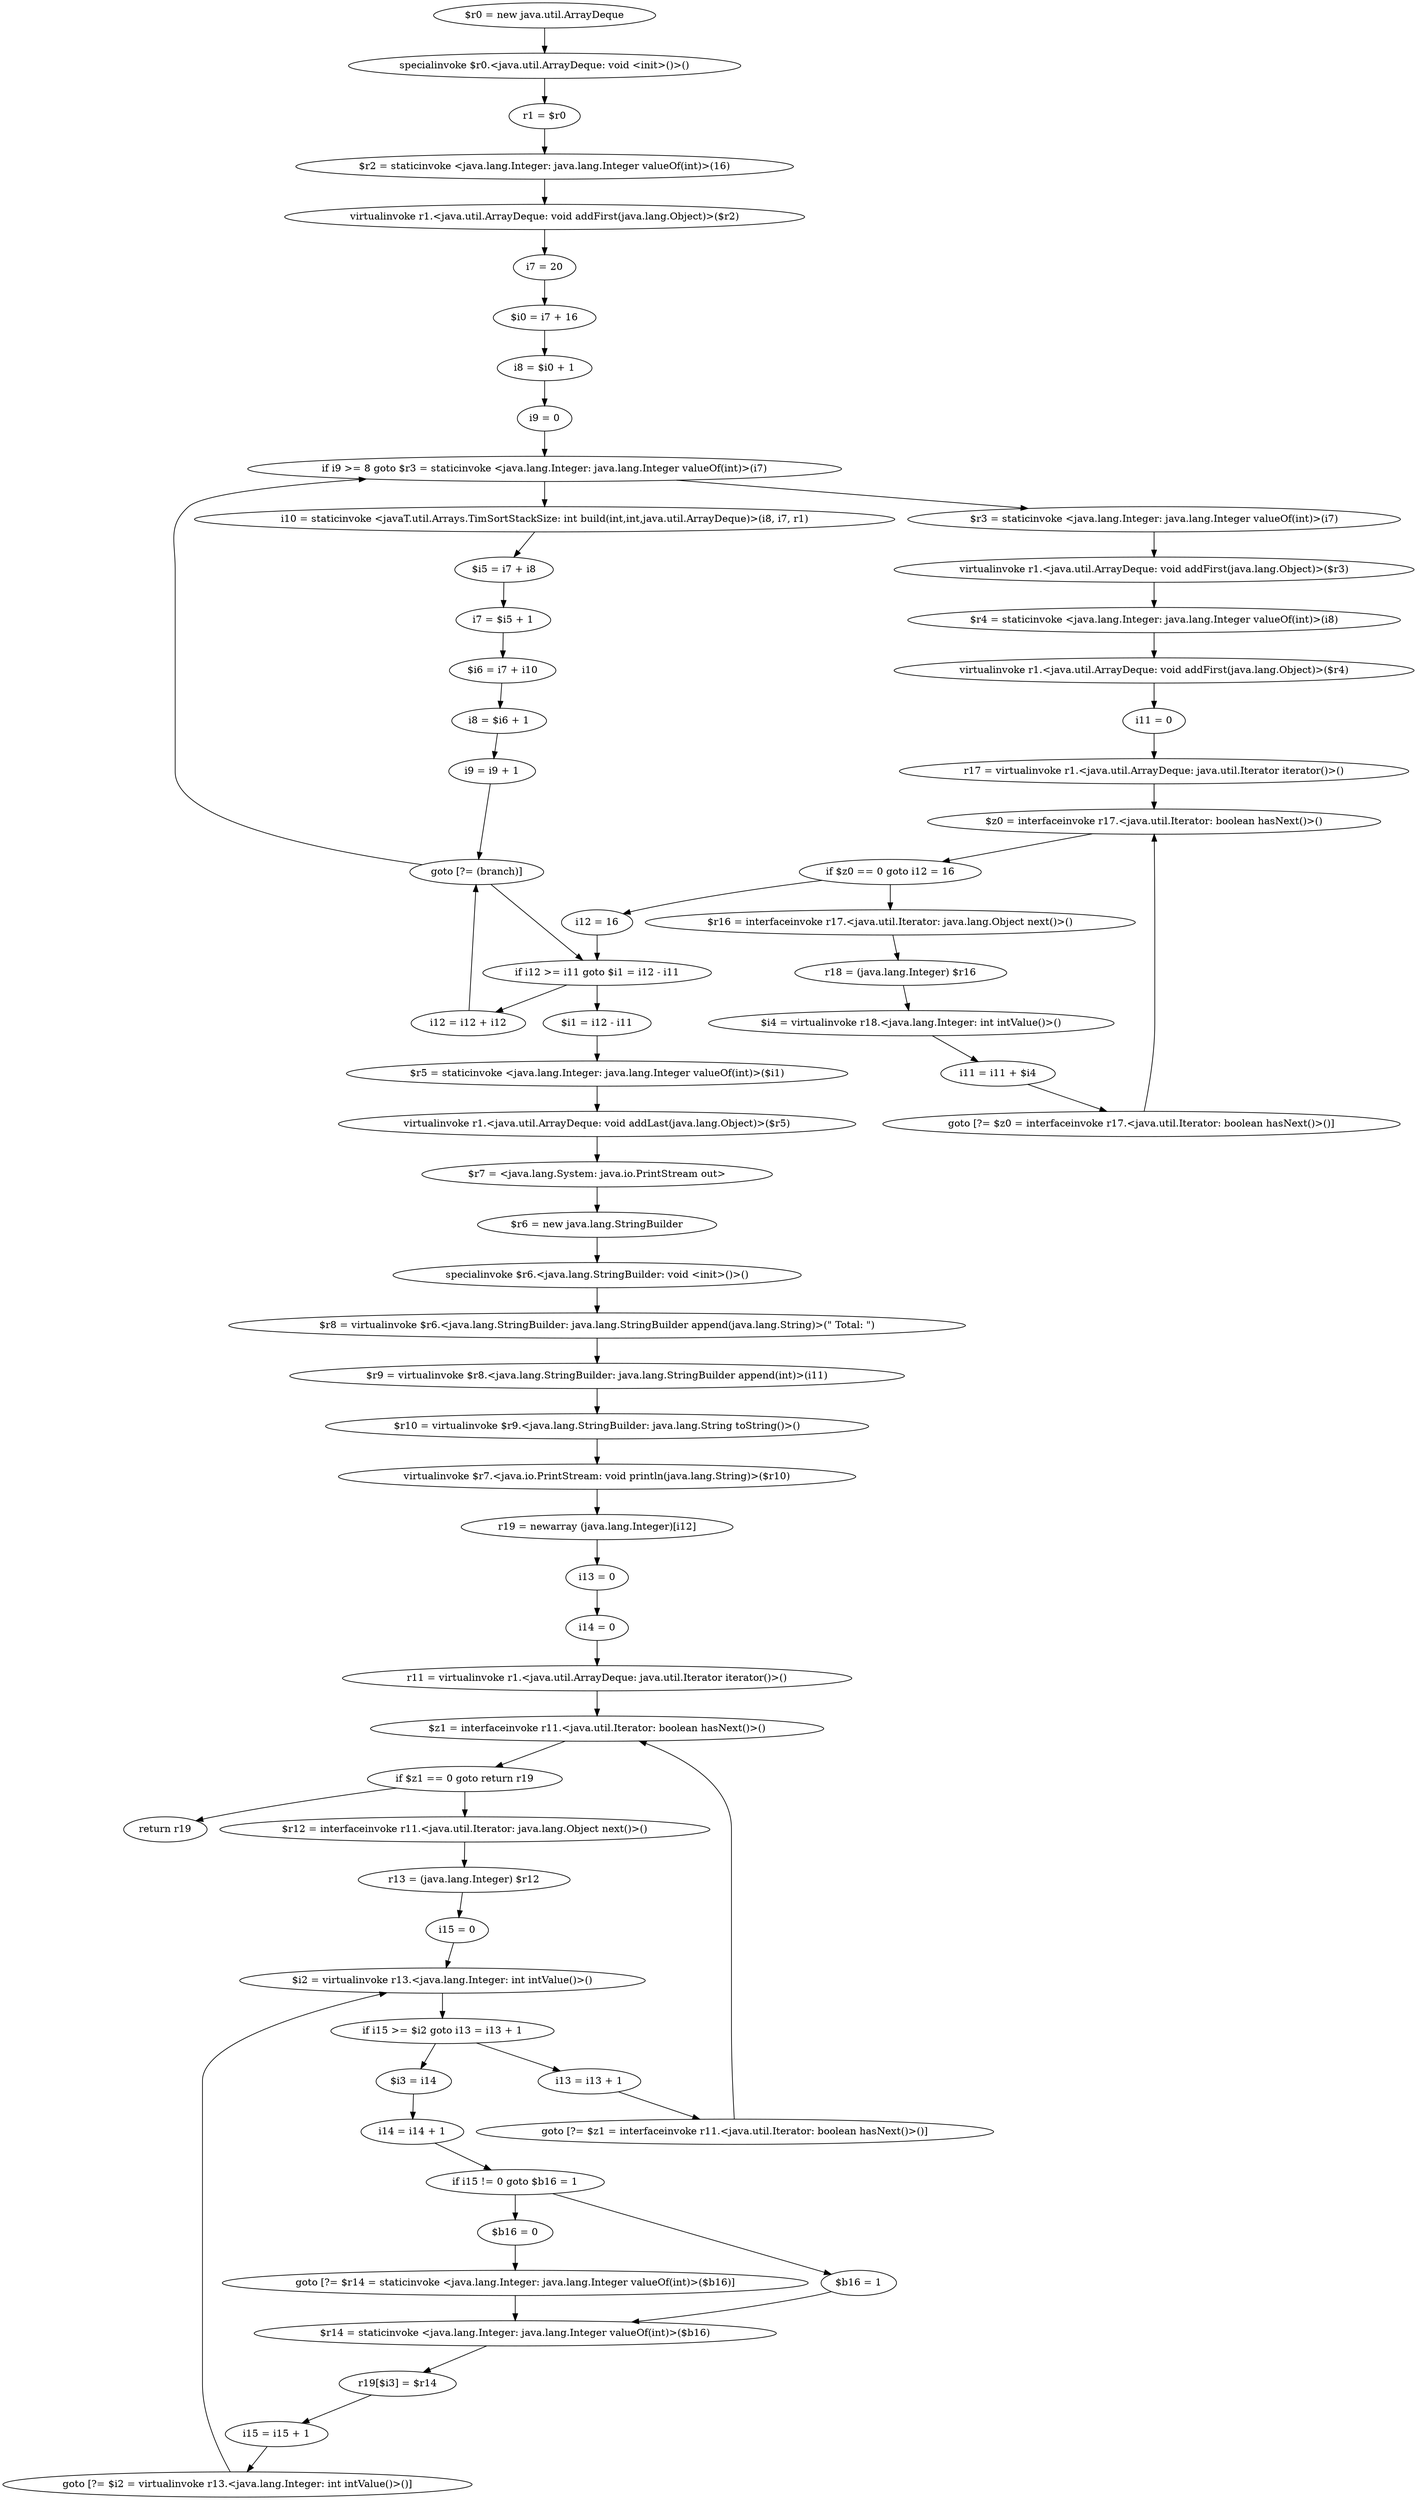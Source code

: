 digraph "unitGraph" {
    "$r0 = new java.util.ArrayDeque"
    "specialinvoke $r0.<java.util.ArrayDeque: void <init>()>()"
    "r1 = $r0"
    "$r2 = staticinvoke <java.lang.Integer: java.lang.Integer valueOf(int)>(16)"
    "virtualinvoke r1.<java.util.ArrayDeque: void addFirst(java.lang.Object)>($r2)"
    "i7 = 20"
    "$i0 = i7 + 16"
    "i8 = $i0 + 1"
    "i9 = 0"
    "if i9 >= 8 goto $r3 = staticinvoke <java.lang.Integer: java.lang.Integer valueOf(int)>(i7)"
    "i10 = staticinvoke <javaT.util.Arrays.TimSortStackSize: int build(int,int,java.util.ArrayDeque)>(i8, i7, r1)"
    "$i5 = i7 + i8"
    "i7 = $i5 + 1"
    "$i6 = i7 + i10"
    "i8 = $i6 + 1"
    "i9 = i9 + 1"
    "goto [?= (branch)]"
    "$r3 = staticinvoke <java.lang.Integer: java.lang.Integer valueOf(int)>(i7)"
    "virtualinvoke r1.<java.util.ArrayDeque: void addFirst(java.lang.Object)>($r3)"
    "$r4 = staticinvoke <java.lang.Integer: java.lang.Integer valueOf(int)>(i8)"
    "virtualinvoke r1.<java.util.ArrayDeque: void addFirst(java.lang.Object)>($r4)"
    "i11 = 0"
    "r17 = virtualinvoke r1.<java.util.ArrayDeque: java.util.Iterator iterator()>()"
    "$z0 = interfaceinvoke r17.<java.util.Iterator: boolean hasNext()>()"
    "if $z0 == 0 goto i12 = 16"
    "$r16 = interfaceinvoke r17.<java.util.Iterator: java.lang.Object next()>()"
    "r18 = (java.lang.Integer) $r16"
    "$i4 = virtualinvoke r18.<java.lang.Integer: int intValue()>()"
    "i11 = i11 + $i4"
    "goto [?= $z0 = interfaceinvoke r17.<java.util.Iterator: boolean hasNext()>()]"
    "i12 = 16"
    "if i12 >= i11 goto $i1 = i12 - i11"
    "i12 = i12 + i12"
    "$i1 = i12 - i11"
    "$r5 = staticinvoke <java.lang.Integer: java.lang.Integer valueOf(int)>($i1)"
    "virtualinvoke r1.<java.util.ArrayDeque: void addLast(java.lang.Object)>($r5)"
    "$r7 = <java.lang.System: java.io.PrintStream out>"
    "$r6 = new java.lang.StringBuilder"
    "specialinvoke $r6.<java.lang.StringBuilder: void <init>()>()"
    "$r8 = virtualinvoke $r6.<java.lang.StringBuilder: java.lang.StringBuilder append(java.lang.String)>(\" Total: \")"
    "$r9 = virtualinvoke $r8.<java.lang.StringBuilder: java.lang.StringBuilder append(int)>(i11)"
    "$r10 = virtualinvoke $r9.<java.lang.StringBuilder: java.lang.String toString()>()"
    "virtualinvoke $r7.<java.io.PrintStream: void println(java.lang.String)>($r10)"
    "r19 = newarray (java.lang.Integer)[i12]"
    "i13 = 0"
    "i14 = 0"
    "r11 = virtualinvoke r1.<java.util.ArrayDeque: java.util.Iterator iterator()>()"
    "$z1 = interfaceinvoke r11.<java.util.Iterator: boolean hasNext()>()"
    "if $z1 == 0 goto return r19"
    "$r12 = interfaceinvoke r11.<java.util.Iterator: java.lang.Object next()>()"
    "r13 = (java.lang.Integer) $r12"
    "i15 = 0"
    "$i2 = virtualinvoke r13.<java.lang.Integer: int intValue()>()"
    "if i15 >= $i2 goto i13 = i13 + 1"
    "$i3 = i14"
    "i14 = i14 + 1"
    "if i15 != 0 goto $b16 = 1"
    "$b16 = 0"
    "goto [?= $r14 = staticinvoke <java.lang.Integer: java.lang.Integer valueOf(int)>($b16)]"
    "$b16 = 1"
    "$r14 = staticinvoke <java.lang.Integer: java.lang.Integer valueOf(int)>($b16)"
    "r19[$i3] = $r14"
    "i15 = i15 + 1"
    "goto [?= $i2 = virtualinvoke r13.<java.lang.Integer: int intValue()>()]"
    "i13 = i13 + 1"
    "goto [?= $z1 = interfaceinvoke r11.<java.util.Iterator: boolean hasNext()>()]"
    "return r19"
    "$r0 = new java.util.ArrayDeque"->"specialinvoke $r0.<java.util.ArrayDeque: void <init>()>()";
    "specialinvoke $r0.<java.util.ArrayDeque: void <init>()>()"->"r1 = $r0";
    "r1 = $r0"->"$r2 = staticinvoke <java.lang.Integer: java.lang.Integer valueOf(int)>(16)";
    "$r2 = staticinvoke <java.lang.Integer: java.lang.Integer valueOf(int)>(16)"->"virtualinvoke r1.<java.util.ArrayDeque: void addFirst(java.lang.Object)>($r2)";
    "virtualinvoke r1.<java.util.ArrayDeque: void addFirst(java.lang.Object)>($r2)"->"i7 = 20";
    "i7 = 20"->"$i0 = i7 + 16";
    "$i0 = i7 + 16"->"i8 = $i0 + 1";
    "i8 = $i0 + 1"->"i9 = 0";
    "i9 = 0"->"if i9 >= 8 goto $r3 = staticinvoke <java.lang.Integer: java.lang.Integer valueOf(int)>(i7)";
    "if i9 >= 8 goto $r3 = staticinvoke <java.lang.Integer: java.lang.Integer valueOf(int)>(i7)"->"i10 = staticinvoke <javaT.util.Arrays.TimSortStackSize: int build(int,int,java.util.ArrayDeque)>(i8, i7, r1)";
    "if i9 >= 8 goto $r3 = staticinvoke <java.lang.Integer: java.lang.Integer valueOf(int)>(i7)"->"$r3 = staticinvoke <java.lang.Integer: java.lang.Integer valueOf(int)>(i7)";
    "i10 = staticinvoke <javaT.util.Arrays.TimSortStackSize: int build(int,int,java.util.ArrayDeque)>(i8, i7, r1)"->"$i5 = i7 + i8";
    "$i5 = i7 + i8"->"i7 = $i5 + 1";
    "i7 = $i5 + 1"->"$i6 = i7 + i10";
    "$i6 = i7 + i10"->"i8 = $i6 + 1";
    "i8 = $i6 + 1"->"i9 = i9 + 1";
    "i9 = i9 + 1"->"goto [?= (branch)]";
    "goto [?= (branch)]"->"if i9 >= 8 goto $r3 = staticinvoke <java.lang.Integer: java.lang.Integer valueOf(int)>(i7)";
    "$r3 = staticinvoke <java.lang.Integer: java.lang.Integer valueOf(int)>(i7)"->"virtualinvoke r1.<java.util.ArrayDeque: void addFirst(java.lang.Object)>($r3)";
    "virtualinvoke r1.<java.util.ArrayDeque: void addFirst(java.lang.Object)>($r3)"->"$r4 = staticinvoke <java.lang.Integer: java.lang.Integer valueOf(int)>(i8)";
    "$r4 = staticinvoke <java.lang.Integer: java.lang.Integer valueOf(int)>(i8)"->"virtualinvoke r1.<java.util.ArrayDeque: void addFirst(java.lang.Object)>($r4)";
    "virtualinvoke r1.<java.util.ArrayDeque: void addFirst(java.lang.Object)>($r4)"->"i11 = 0";
    "i11 = 0"->"r17 = virtualinvoke r1.<java.util.ArrayDeque: java.util.Iterator iterator()>()";
    "r17 = virtualinvoke r1.<java.util.ArrayDeque: java.util.Iterator iterator()>()"->"$z0 = interfaceinvoke r17.<java.util.Iterator: boolean hasNext()>()";
    "$z0 = interfaceinvoke r17.<java.util.Iterator: boolean hasNext()>()"->"if $z0 == 0 goto i12 = 16";
    "if $z0 == 0 goto i12 = 16"->"$r16 = interfaceinvoke r17.<java.util.Iterator: java.lang.Object next()>()";
    "if $z0 == 0 goto i12 = 16"->"i12 = 16";
    "$r16 = interfaceinvoke r17.<java.util.Iterator: java.lang.Object next()>()"->"r18 = (java.lang.Integer) $r16";
    "r18 = (java.lang.Integer) $r16"->"$i4 = virtualinvoke r18.<java.lang.Integer: int intValue()>()";
    "$i4 = virtualinvoke r18.<java.lang.Integer: int intValue()>()"->"i11 = i11 + $i4";
    "i11 = i11 + $i4"->"goto [?= $z0 = interfaceinvoke r17.<java.util.Iterator: boolean hasNext()>()]";
    "goto [?= $z0 = interfaceinvoke r17.<java.util.Iterator: boolean hasNext()>()]"->"$z0 = interfaceinvoke r17.<java.util.Iterator: boolean hasNext()>()";
    "i12 = 16"->"if i12 >= i11 goto $i1 = i12 - i11";
    "if i12 >= i11 goto $i1 = i12 - i11"->"i12 = i12 + i12";
    "if i12 >= i11 goto $i1 = i12 - i11"->"$i1 = i12 - i11";
    "i12 = i12 + i12"->"goto [?= (branch)]";
    "goto [?= (branch)]"->"if i12 >= i11 goto $i1 = i12 - i11";
    "$i1 = i12 - i11"->"$r5 = staticinvoke <java.lang.Integer: java.lang.Integer valueOf(int)>($i1)";
    "$r5 = staticinvoke <java.lang.Integer: java.lang.Integer valueOf(int)>($i1)"->"virtualinvoke r1.<java.util.ArrayDeque: void addLast(java.lang.Object)>($r5)";
    "virtualinvoke r1.<java.util.ArrayDeque: void addLast(java.lang.Object)>($r5)"->"$r7 = <java.lang.System: java.io.PrintStream out>";
    "$r7 = <java.lang.System: java.io.PrintStream out>"->"$r6 = new java.lang.StringBuilder";
    "$r6 = new java.lang.StringBuilder"->"specialinvoke $r6.<java.lang.StringBuilder: void <init>()>()";
    "specialinvoke $r6.<java.lang.StringBuilder: void <init>()>()"->"$r8 = virtualinvoke $r6.<java.lang.StringBuilder: java.lang.StringBuilder append(java.lang.String)>(\" Total: \")";
    "$r8 = virtualinvoke $r6.<java.lang.StringBuilder: java.lang.StringBuilder append(java.lang.String)>(\" Total: \")"->"$r9 = virtualinvoke $r8.<java.lang.StringBuilder: java.lang.StringBuilder append(int)>(i11)";
    "$r9 = virtualinvoke $r8.<java.lang.StringBuilder: java.lang.StringBuilder append(int)>(i11)"->"$r10 = virtualinvoke $r9.<java.lang.StringBuilder: java.lang.String toString()>()";
    "$r10 = virtualinvoke $r9.<java.lang.StringBuilder: java.lang.String toString()>()"->"virtualinvoke $r7.<java.io.PrintStream: void println(java.lang.String)>($r10)";
    "virtualinvoke $r7.<java.io.PrintStream: void println(java.lang.String)>($r10)"->"r19 = newarray (java.lang.Integer)[i12]";
    "r19 = newarray (java.lang.Integer)[i12]"->"i13 = 0";
    "i13 = 0"->"i14 = 0";
    "i14 = 0"->"r11 = virtualinvoke r1.<java.util.ArrayDeque: java.util.Iterator iterator()>()";
    "r11 = virtualinvoke r1.<java.util.ArrayDeque: java.util.Iterator iterator()>()"->"$z1 = interfaceinvoke r11.<java.util.Iterator: boolean hasNext()>()";
    "$z1 = interfaceinvoke r11.<java.util.Iterator: boolean hasNext()>()"->"if $z1 == 0 goto return r19";
    "if $z1 == 0 goto return r19"->"$r12 = interfaceinvoke r11.<java.util.Iterator: java.lang.Object next()>()";
    "if $z1 == 0 goto return r19"->"return r19";
    "$r12 = interfaceinvoke r11.<java.util.Iterator: java.lang.Object next()>()"->"r13 = (java.lang.Integer) $r12";
    "r13 = (java.lang.Integer) $r12"->"i15 = 0";
    "i15 = 0"->"$i2 = virtualinvoke r13.<java.lang.Integer: int intValue()>()";
    "$i2 = virtualinvoke r13.<java.lang.Integer: int intValue()>()"->"if i15 >= $i2 goto i13 = i13 + 1";
    "if i15 >= $i2 goto i13 = i13 + 1"->"$i3 = i14";
    "if i15 >= $i2 goto i13 = i13 + 1"->"i13 = i13 + 1";
    "$i3 = i14"->"i14 = i14 + 1";
    "i14 = i14 + 1"->"if i15 != 0 goto $b16 = 1";
    "if i15 != 0 goto $b16 = 1"->"$b16 = 0";
    "if i15 != 0 goto $b16 = 1"->"$b16 = 1";
    "$b16 = 0"->"goto [?= $r14 = staticinvoke <java.lang.Integer: java.lang.Integer valueOf(int)>($b16)]";
    "goto [?= $r14 = staticinvoke <java.lang.Integer: java.lang.Integer valueOf(int)>($b16)]"->"$r14 = staticinvoke <java.lang.Integer: java.lang.Integer valueOf(int)>($b16)";
    "$b16 = 1"->"$r14 = staticinvoke <java.lang.Integer: java.lang.Integer valueOf(int)>($b16)";
    "$r14 = staticinvoke <java.lang.Integer: java.lang.Integer valueOf(int)>($b16)"->"r19[$i3] = $r14";
    "r19[$i3] = $r14"->"i15 = i15 + 1";
    "i15 = i15 + 1"->"goto [?= $i2 = virtualinvoke r13.<java.lang.Integer: int intValue()>()]";
    "goto [?= $i2 = virtualinvoke r13.<java.lang.Integer: int intValue()>()]"->"$i2 = virtualinvoke r13.<java.lang.Integer: int intValue()>()";
    "i13 = i13 + 1"->"goto [?= $z1 = interfaceinvoke r11.<java.util.Iterator: boolean hasNext()>()]";
    "goto [?= $z1 = interfaceinvoke r11.<java.util.Iterator: boolean hasNext()>()]"->"$z1 = interfaceinvoke r11.<java.util.Iterator: boolean hasNext()>()";
}
